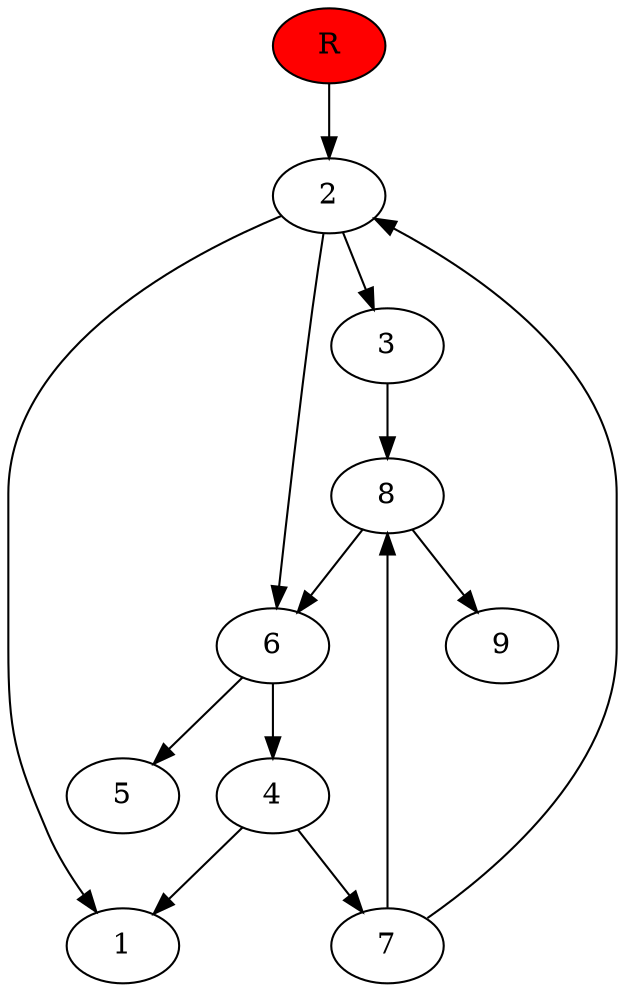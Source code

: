 digraph prb38033 {
	1
	2
	3
	4
	5
	6
	7
	8
	R [fillcolor="#ff0000" style=filled]
	2 -> 1
	2 -> 3
	2 -> 6
	3 -> 8
	4 -> 1
	4 -> 7
	6 -> 4
	6 -> 5
	7 -> 2
	7 -> 8
	8 -> 6
	8 -> 9
	R -> 2
}
